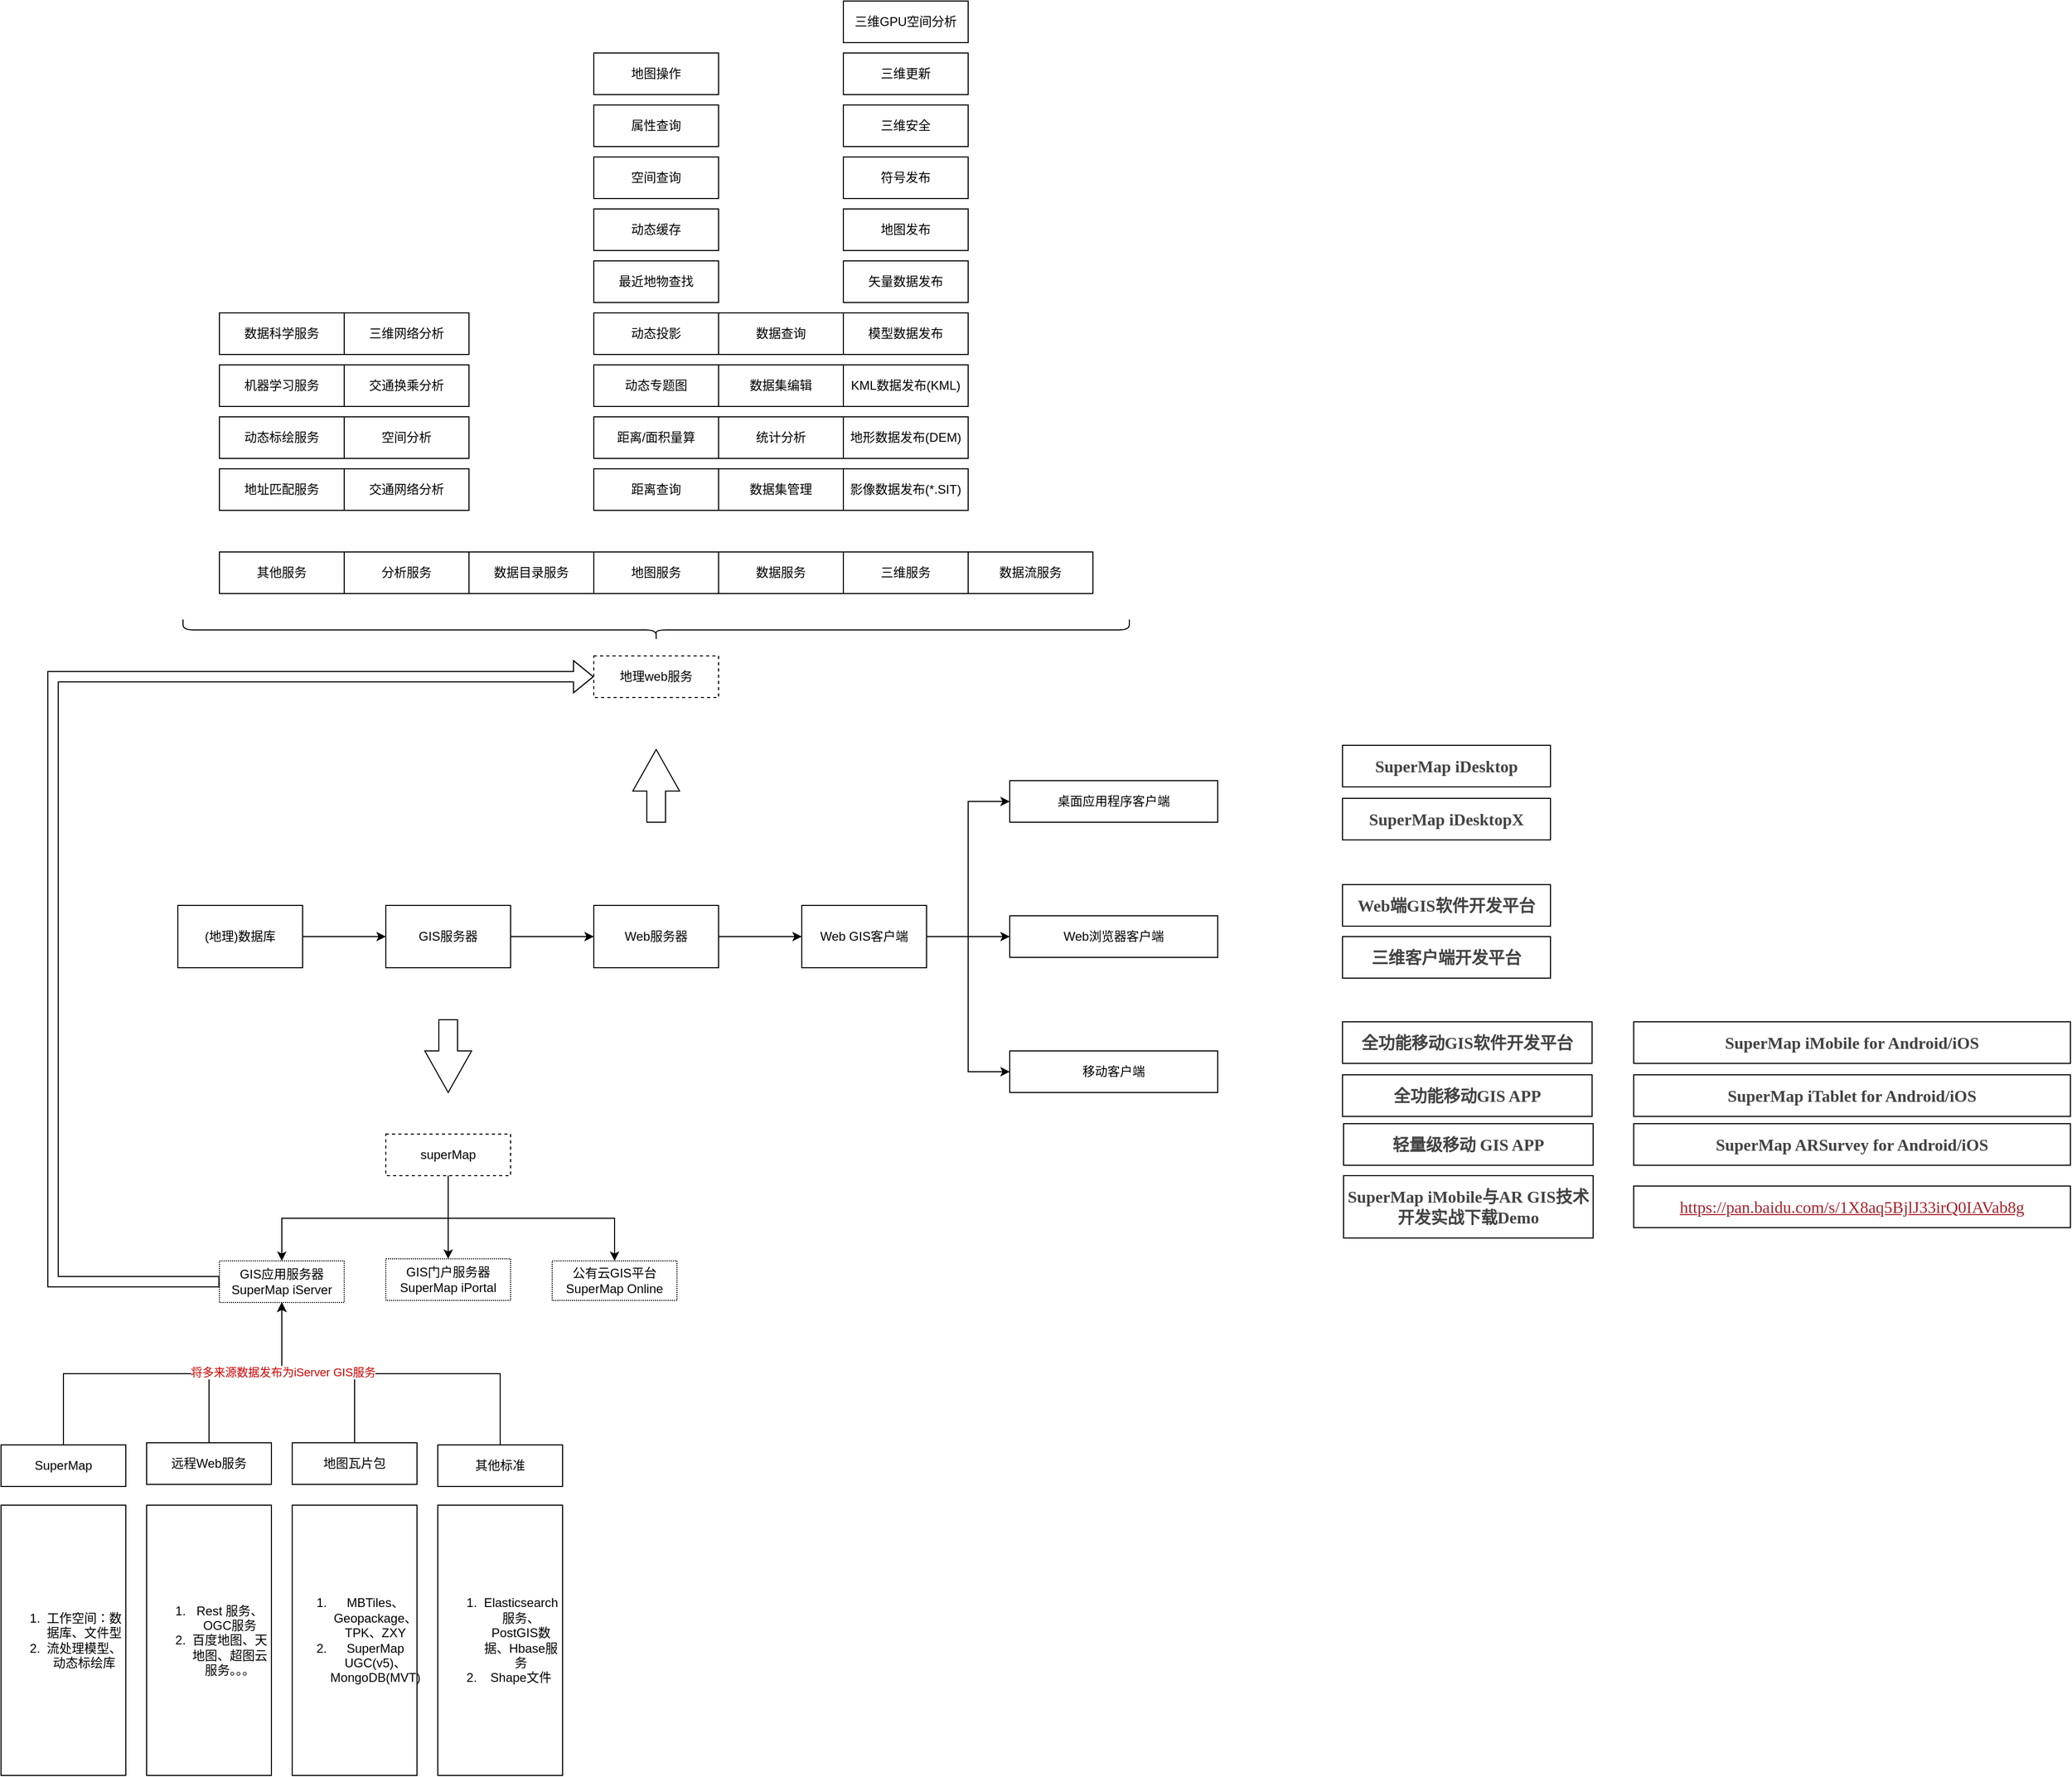 <mxfile version="17.4.6" type="github">
  <diagram id="OAIju3OTx20OCRc_igek" name="GIS 基本架构">
    <mxGraphModel dx="2249" dy="2008" grid="1" gridSize="10" guides="1" tooltips="1" connect="1" arrows="1" fold="1" page="1" pageScale="1" pageWidth="827" pageHeight="1169" math="0" shadow="0">
      <root>
        <mxCell id="0" />
        <mxCell id="1" parent="0" />
        <mxCell id="W7oW4WVJDjuKaqpJyWiR-1" style="edgeStyle=orthogonalEdgeStyle;rounded=0;orthogonalLoop=1;jettySize=auto;html=1;exitX=1;exitY=0.5;exitDx=0;exitDy=0;entryX=0;entryY=0.5;entryDx=0;entryDy=0;" edge="1" parent="1" source="W7oW4WVJDjuKaqpJyWiR-2" target="W7oW4WVJDjuKaqpJyWiR-4">
          <mxGeometry relative="1" as="geometry" />
        </mxCell>
        <mxCell id="W7oW4WVJDjuKaqpJyWiR-2" value="(地理)数据库" style="whiteSpace=wrap;html=1;" vertex="1" parent="1">
          <mxGeometry y="280" width="120" height="60" as="geometry" />
        </mxCell>
        <mxCell id="W7oW4WVJDjuKaqpJyWiR-3" style="edgeStyle=orthogonalEdgeStyle;rounded=0;orthogonalLoop=1;jettySize=auto;html=1;exitX=1;exitY=0.5;exitDx=0;exitDy=0;" edge="1" parent="1" source="W7oW4WVJDjuKaqpJyWiR-4" target="W7oW4WVJDjuKaqpJyWiR-6">
          <mxGeometry relative="1" as="geometry" />
        </mxCell>
        <mxCell id="W7oW4WVJDjuKaqpJyWiR-4" value="GIS服务器" style="whiteSpace=wrap;html=1;" vertex="1" parent="1">
          <mxGeometry x="200" y="280" width="120" height="60" as="geometry" />
        </mxCell>
        <mxCell id="W7oW4WVJDjuKaqpJyWiR-5" style="edgeStyle=orthogonalEdgeStyle;rounded=0;orthogonalLoop=1;jettySize=auto;html=1;exitX=1;exitY=0.5;exitDx=0;exitDy=0;" edge="1" parent="1" source="W7oW4WVJDjuKaqpJyWiR-6" target="W7oW4WVJDjuKaqpJyWiR-10">
          <mxGeometry relative="1" as="geometry" />
        </mxCell>
        <mxCell id="W7oW4WVJDjuKaqpJyWiR-6" value="Web服务器" style="whiteSpace=wrap;html=1;" vertex="1" parent="1">
          <mxGeometry x="400" y="280" width="120" height="60" as="geometry" />
        </mxCell>
        <mxCell id="W7oW4WVJDjuKaqpJyWiR-7" style="edgeStyle=orthogonalEdgeStyle;rounded=0;orthogonalLoop=1;jettySize=auto;html=1;exitX=1;exitY=0.5;exitDx=0;exitDy=0;entryX=0;entryY=0.5;entryDx=0;entryDy=0;" edge="1" parent="1" source="W7oW4WVJDjuKaqpJyWiR-10" target="W7oW4WVJDjuKaqpJyWiR-12">
          <mxGeometry relative="1" as="geometry" />
        </mxCell>
        <mxCell id="W7oW4WVJDjuKaqpJyWiR-8" style="edgeStyle=orthogonalEdgeStyle;rounded=0;orthogonalLoop=1;jettySize=auto;html=1;exitX=1;exitY=0.5;exitDx=0;exitDy=0;" edge="1" parent="1" source="W7oW4WVJDjuKaqpJyWiR-10" target="W7oW4WVJDjuKaqpJyWiR-11">
          <mxGeometry relative="1" as="geometry" />
        </mxCell>
        <mxCell id="W7oW4WVJDjuKaqpJyWiR-9" style="edgeStyle=orthogonalEdgeStyle;rounded=0;orthogonalLoop=1;jettySize=auto;html=1;exitX=1;exitY=0.5;exitDx=0;exitDy=0;entryX=0;entryY=0.5;entryDx=0;entryDy=0;" edge="1" parent="1" source="W7oW4WVJDjuKaqpJyWiR-10" target="W7oW4WVJDjuKaqpJyWiR-13">
          <mxGeometry relative="1" as="geometry" />
        </mxCell>
        <mxCell id="W7oW4WVJDjuKaqpJyWiR-10" value="Web GIS客户端" style="whiteSpace=wrap;html=1;" vertex="1" parent="1">
          <mxGeometry x="600" y="280" width="120" height="60" as="geometry" />
        </mxCell>
        <mxCell id="W7oW4WVJDjuKaqpJyWiR-11" value="Web浏览器客户端" style="whiteSpace=wrap;html=1;" vertex="1" parent="1">
          <mxGeometry x="800" y="290" width="200" height="40" as="geometry" />
        </mxCell>
        <mxCell id="W7oW4WVJDjuKaqpJyWiR-12" value="桌面应用程序客户端" style="whiteSpace=wrap;html=1;" vertex="1" parent="1">
          <mxGeometry x="800" y="160" width="200" height="40" as="geometry" />
        </mxCell>
        <mxCell id="W7oW4WVJDjuKaqpJyWiR-13" value="移动客户端" style="whiteSpace=wrap;html=1;" vertex="1" parent="1">
          <mxGeometry x="800" y="420" width="200" height="40" as="geometry" />
        </mxCell>
        <mxCell id="W7oW4WVJDjuKaqpJyWiR-14" value="&lt;span style=&quot;box-sizing: border-box ; font-weight: 700 ; color: rgb(67 , 67 , 67) ; font-family: &amp;#34;microsoft yahei&amp;#34; ; font-size: 16px ; text-indent: 32px ; background-color: rgb(255 , 255 , 255)&quot;&gt;SuperMap iDesktopX&lt;/span&gt;" style="whiteSpace=wrap;html=1;" vertex="1" parent="1">
          <mxGeometry x="1120" y="177" width="200" height="40" as="geometry" />
        </mxCell>
        <mxCell id="W7oW4WVJDjuKaqpJyWiR-15" value="&lt;span style=&quot;box-sizing: border-box ; font-weight: 700 ; color: rgb(67 , 67 , 67) ; font-family: &amp;#34;microsoft yahei&amp;#34; ; font-size: 16px ; text-indent: 32px ; background-color: rgb(255 , 255 , 255)&quot;&gt;Web端GIS软件开发平台&lt;/span&gt;" style="whiteSpace=wrap;html=1;" vertex="1" parent="1">
          <mxGeometry x="1120" y="260" width="200" height="40" as="geometry" />
        </mxCell>
        <mxCell id="W7oW4WVJDjuKaqpJyWiR-16" value="&lt;span style=&quot;box-sizing: border-box ; font-weight: 700 ; color: rgb(67 , 67 , 67) ; font-family: &amp;#34;microsoft yahei&amp;#34; ; font-size: 16px ; text-indent: 32px ; background-color: rgb(255 , 255 , 255)&quot;&gt;三维客户端开发平台&lt;/span&gt;" style="whiteSpace=wrap;html=1;" vertex="1" parent="1">
          <mxGeometry x="1120" y="310" width="200" height="40" as="geometry" />
        </mxCell>
        <mxCell id="W7oW4WVJDjuKaqpJyWiR-17" value="&lt;span style=&quot;box-sizing: border-box ; font-weight: 700 ; color: rgb(67 , 67 , 67) ; font-family: &amp;#34;microsoft yahei&amp;#34; ; font-size: 16px ; text-indent: 32px ; background-color: rgb(255 , 255 , 255)&quot;&gt;SuperMap iDesktop&lt;/span&gt;" style="whiteSpace=wrap;html=1;" vertex="1" parent="1">
          <mxGeometry x="1120" y="126" width="200" height="40" as="geometry" />
        </mxCell>
        <mxCell id="W7oW4WVJDjuKaqpJyWiR-18" value="&lt;span style=&quot;box-sizing: border-box ; font-weight: 700 ; color: rgb(67 , 67 , 67) ; font-family: &amp;#34;microsoft yahei&amp;#34; ; font-size: 16px ; text-indent: 32px ; background-color: rgb(255 , 255 , 255)&quot;&gt;全功能移动GIS软件开发平台&lt;/span&gt;" style="whiteSpace=wrap;html=1;" vertex="1" parent="1">
          <mxGeometry x="1120" y="392" width="240" height="40" as="geometry" />
        </mxCell>
        <mxCell id="W7oW4WVJDjuKaqpJyWiR-19" value="&lt;span style=&quot;box-sizing: border-box ; font-weight: 700 ; color: rgb(67 , 67 , 67) ; font-family: &amp;#34;microsoft yahei&amp;#34; ; font-size: 16px ; text-indent: 32px ; background-color: rgb(255 , 255 , 255)&quot;&gt;全功能移动GIS APP&lt;/span&gt;" style="whiteSpace=wrap;html=1;" vertex="1" parent="1">
          <mxGeometry x="1120" y="443" width="240" height="40" as="geometry" />
        </mxCell>
        <mxCell id="W7oW4WVJDjuKaqpJyWiR-20" value="&lt;span style=&quot;box-sizing: border-box ; font-weight: 700 ; color: rgb(67 , 67 , 67) ; font-family: &amp;#34;microsoft yahei&amp;#34; ; font-size: 16px ; text-indent: 32px ; background-color: rgb(255 , 255 , 255)&quot;&gt;轻量级移动 GIS APP&lt;/span&gt;" style="whiteSpace=wrap;html=1;" vertex="1" parent="1">
          <mxGeometry x="1121" y="490" width="240" height="40" as="geometry" />
        </mxCell>
        <mxCell id="W7oW4WVJDjuKaqpJyWiR-21" value="&lt;span style=&quot;box-sizing: border-box ; font-weight: 700 ; color: rgb(67 , 67 , 67) ; font-family: &amp;#34;microsoft yahei&amp;#34; ; font-size: 16px ; text-indent: 32px ; background-color: rgb(255 , 255 , 255)&quot;&gt;SuperMap iMobile与AR GIS技术开发实战下载Demo&lt;/span&gt;" style="whiteSpace=wrap;html=1;" vertex="1" parent="1">
          <mxGeometry x="1121" y="540" width="240" height="60" as="geometry" />
        </mxCell>
        <mxCell id="W7oW4WVJDjuKaqpJyWiR-22" value="&lt;span style=&quot;box-sizing: border-box ; font-weight: 700 ; color: rgb(67 , 67 , 67) ; font-family: &amp;#34;microsoft yahei&amp;#34; ; font-size: 16px ; text-indent: 32px ; background-color: rgb(255 , 255 , 255)&quot;&gt;SuperMap iMobile for Android/iOS&lt;/span&gt;" style="whiteSpace=wrap;html=1;" vertex="1" parent="1">
          <mxGeometry x="1400" y="392" width="420" height="40" as="geometry" />
        </mxCell>
        <mxCell id="W7oW4WVJDjuKaqpJyWiR-23" value="&lt;span style=&quot;box-sizing: border-box ; font-weight: 700 ; color: rgb(67 , 67 , 67) ; font-family: &amp;#34;microsoft yahei&amp;#34; ; font-size: 16px ; text-indent: 32px ; background-color: rgb(255 , 255 , 255)&quot;&gt;SuperMap iTablet for Android/iOS&lt;/span&gt;" style="whiteSpace=wrap;html=1;" vertex="1" parent="1">
          <mxGeometry x="1400" y="443" width="420" height="40" as="geometry" />
        </mxCell>
        <mxCell id="W7oW4WVJDjuKaqpJyWiR-24" value="&lt;span style=&quot;box-sizing: border-box ; font-weight: 700 ; color: rgb(67 , 67 , 67) ; font-family: &amp;#34;microsoft yahei&amp;#34; ; font-size: 16px ; text-indent: 32px ; background-color: rgb(255 , 255 , 255)&quot;&gt;SuperMap ARSurvey for Android/iOS&lt;/span&gt;" style="whiteSpace=wrap;html=1;" vertex="1" parent="1">
          <mxGeometry x="1400" y="490" width="420" height="40" as="geometry" />
        </mxCell>
        <mxCell id="W7oW4WVJDjuKaqpJyWiR-25" value="&lt;a href=&quot;https://pan.baidu.com/s/1X8aq5BjlJ33irQ0IAVab8g&quot; target=&quot;_blank&quot; style=&quot;box-sizing: border-box ; background-color: rgb(255 , 255 , 255) ; color: rgb(167 , 34 , 44) ; transition-duration: 0.2s ; font-family: &amp;quot;microsoft yahei&amp;quot; ; font-size: 16px ; text-indent: 32px&quot;&gt;https://pan.baidu.com/s/1X8aq5BjlJ33irQ0IAVab8g&lt;/a&gt;" style="whiteSpace=wrap;html=1;" vertex="1" parent="1">
          <mxGeometry x="1400" y="550" width="420" height="40" as="geometry" />
        </mxCell>
        <mxCell id="W7oW4WVJDjuKaqpJyWiR-26" style="edgeStyle=orthogonalEdgeStyle;shape=flexArrow;rounded=0;orthogonalLoop=1;jettySize=auto;html=1;exitX=0;exitY=0.5;exitDx=0;exitDy=0;entryX=0;entryY=0.5;entryDx=0;entryDy=0;fontColor=#000000;" edge="1" parent="1" source="W7oW4WVJDjuKaqpJyWiR-27" target="W7oW4WVJDjuKaqpJyWiR-47">
          <mxGeometry relative="1" as="geometry">
            <Array as="points">
              <mxPoint x="-120" y="642" />
              <mxPoint x="-120" y="60" />
            </Array>
          </mxGeometry>
        </mxCell>
        <mxCell id="W7oW4WVJDjuKaqpJyWiR-27" value="GIS应用服务器&lt;br&gt;SuperMap iServer" style="rounded=0;whiteSpace=wrap;html=1;dashed=1;dashPattern=1 1;" vertex="1" parent="1">
          <mxGeometry x="40" y="622" width="120" height="40" as="geometry" />
        </mxCell>
        <mxCell id="W7oW4WVJDjuKaqpJyWiR-28" value="公有云GIS平台&lt;br&gt;SuperMap Online" style="rounded=0;whiteSpace=wrap;html=1;dashed=1;dashPattern=1 1;" vertex="1" parent="1">
          <mxGeometry x="360" y="622" width="120" height="38" as="geometry" />
        </mxCell>
        <mxCell id="W7oW4WVJDjuKaqpJyWiR-29" value="GIS门户服务器&lt;br&gt;SuperMap iPortal" style="rounded=0;whiteSpace=wrap;html=1;dashed=1;dashPattern=1 1;" vertex="1" parent="1">
          <mxGeometry x="200" y="620" width="120" height="40" as="geometry" />
        </mxCell>
        <mxCell id="W7oW4WVJDjuKaqpJyWiR-30" style="edgeStyle=orthogonalEdgeStyle;rounded=0;orthogonalLoop=1;jettySize=auto;html=1;exitX=0.5;exitY=1;exitDx=0;exitDy=0;entryX=0.5;entryY=0;entryDx=0;entryDy=0;" edge="1" parent="1" source="W7oW4WVJDjuKaqpJyWiR-33" target="W7oW4WVJDjuKaqpJyWiR-27">
          <mxGeometry relative="1" as="geometry" />
        </mxCell>
        <mxCell id="W7oW4WVJDjuKaqpJyWiR-31" style="edgeStyle=orthogonalEdgeStyle;rounded=0;orthogonalLoop=1;jettySize=auto;html=1;exitX=0.5;exitY=1;exitDx=0;exitDy=0;entryX=0.5;entryY=0;entryDx=0;entryDy=0;" edge="1" parent="1" source="W7oW4WVJDjuKaqpJyWiR-33" target="W7oW4WVJDjuKaqpJyWiR-29">
          <mxGeometry relative="1" as="geometry" />
        </mxCell>
        <mxCell id="W7oW4WVJDjuKaqpJyWiR-32" style="edgeStyle=orthogonalEdgeStyle;rounded=0;orthogonalLoop=1;jettySize=auto;html=1;exitX=0.5;exitY=1;exitDx=0;exitDy=0;entryX=0.5;entryY=0;entryDx=0;entryDy=0;" edge="1" parent="1" source="W7oW4WVJDjuKaqpJyWiR-33" target="W7oW4WVJDjuKaqpJyWiR-28">
          <mxGeometry relative="1" as="geometry" />
        </mxCell>
        <mxCell id="W7oW4WVJDjuKaqpJyWiR-33" value="superMap" style="rounded=0;whiteSpace=wrap;html=1;dashed=1;" vertex="1" parent="1">
          <mxGeometry x="200" y="500" width="120" height="40" as="geometry" />
        </mxCell>
        <mxCell id="W7oW4WVJDjuKaqpJyWiR-34" style="edgeStyle=orthogonalEdgeStyle;rounded=0;orthogonalLoop=1;jettySize=auto;html=1;exitX=0.5;exitY=0;exitDx=0;exitDy=0;entryX=0.5;entryY=1;entryDx=0;entryDy=0;" edge="1" parent="1" source="W7oW4WVJDjuKaqpJyWiR-35" target="W7oW4WVJDjuKaqpJyWiR-27">
          <mxGeometry relative="1" as="geometry" />
        </mxCell>
        <mxCell id="W7oW4WVJDjuKaqpJyWiR-35" value="SuperMap" style="whiteSpace=wrap;html=1;rounded=0;" vertex="1" parent="1">
          <mxGeometry x="-170" y="799" width="120" height="40" as="geometry" />
        </mxCell>
        <mxCell id="W7oW4WVJDjuKaqpJyWiR-36" style="edgeStyle=orthogonalEdgeStyle;rounded=0;orthogonalLoop=1;jettySize=auto;html=1;exitX=0.5;exitY=0;exitDx=0;exitDy=0;" edge="1" parent="1" source="W7oW4WVJDjuKaqpJyWiR-37" target="W7oW4WVJDjuKaqpJyWiR-27">
          <mxGeometry relative="1" as="geometry" />
        </mxCell>
        <mxCell id="W7oW4WVJDjuKaqpJyWiR-37" value="远程Web服务" style="whiteSpace=wrap;html=1;rounded=0;" vertex="1" parent="1">
          <mxGeometry x="-30" y="797" width="120" height="40" as="geometry" />
        </mxCell>
        <mxCell id="W7oW4WVJDjuKaqpJyWiR-38" style="edgeStyle=orthogonalEdgeStyle;rounded=0;orthogonalLoop=1;jettySize=auto;html=1;exitX=0.5;exitY=0;exitDx=0;exitDy=0;" edge="1" parent="1" source="W7oW4WVJDjuKaqpJyWiR-39" target="W7oW4WVJDjuKaqpJyWiR-27">
          <mxGeometry relative="1" as="geometry" />
        </mxCell>
        <mxCell id="W7oW4WVJDjuKaqpJyWiR-39" value="地图瓦片包" style="whiteSpace=wrap;html=1;rounded=0;" vertex="1" parent="1">
          <mxGeometry x="110" y="797" width="120" height="40" as="geometry" />
        </mxCell>
        <mxCell id="W7oW4WVJDjuKaqpJyWiR-40" style="edgeStyle=orthogonalEdgeStyle;rounded=0;orthogonalLoop=1;jettySize=auto;html=1;exitX=0.5;exitY=0;exitDx=0;exitDy=0;entryX=0.5;entryY=1;entryDx=0;entryDy=0;" edge="1" parent="1" source="W7oW4WVJDjuKaqpJyWiR-42" target="W7oW4WVJDjuKaqpJyWiR-27">
          <mxGeometry relative="1" as="geometry" />
        </mxCell>
        <mxCell id="W7oW4WVJDjuKaqpJyWiR-41" value="将多来源数据发布为iServer GIS服务" style="edgeLabel;html=1;align=center;verticalAlign=middle;resizable=0;points=[];fontColor=#CC0000;" vertex="1" connectable="0" parent="W7oW4WVJDjuKaqpJyWiR-40">
          <mxGeometry x="0.614" y="-1" relative="1" as="geometry">
            <mxPoint as="offset" />
          </mxGeometry>
        </mxCell>
        <mxCell id="W7oW4WVJDjuKaqpJyWiR-42" value="其他标准" style="whiteSpace=wrap;html=1;rounded=0;" vertex="1" parent="1">
          <mxGeometry x="250" y="799" width="120" height="40" as="geometry" />
        </mxCell>
        <mxCell id="W7oW4WVJDjuKaqpJyWiR-43" value="&lt;ol&gt;&lt;li&gt;&lt;span&gt;工作空间：数据库、文件型&lt;br&gt;&lt;/span&gt;&lt;/li&gt;&lt;li&gt;&lt;span&gt;流处理模型、动态标绘库&lt;/span&gt;&lt;/li&gt;&lt;/ol&gt;" style="rounded=0;whiteSpace=wrap;html=1;" vertex="1" parent="1">
          <mxGeometry x="-170" y="857" width="120" height="260" as="geometry" />
        </mxCell>
        <mxCell id="W7oW4WVJDjuKaqpJyWiR-44" value="&lt;ol&gt;&lt;li&gt;Rest 服务、OGC服务&lt;/li&gt;&lt;li&gt;百度地图、天地图、超图云服务。。。&lt;/li&gt;&lt;/ol&gt;" style="rounded=0;whiteSpace=wrap;html=1;" vertex="1" parent="1">
          <mxGeometry x="-30" y="857" width="120" height="260" as="geometry" />
        </mxCell>
        <mxCell id="W7oW4WVJDjuKaqpJyWiR-45" value="&lt;ol&gt;&lt;li&gt;MBTiles、Geopackage、TPK、ZXY&lt;/li&gt;&lt;li&gt;SuperMap UGC(v5)、MongoDB(MVT)&lt;/li&gt;&lt;/ol&gt;" style="rounded=0;whiteSpace=wrap;html=1;" vertex="1" parent="1">
          <mxGeometry x="110" y="857" width="120" height="260" as="geometry" />
        </mxCell>
        <mxCell id="W7oW4WVJDjuKaqpJyWiR-46" value="&lt;ol&gt;&lt;li&gt;Elasticsearch服务、PostGIS数据、Hbase服务&lt;/li&gt;&lt;li&gt;Shape文件&lt;/li&gt;&lt;/ol&gt;" style="rounded=0;whiteSpace=wrap;html=1;" vertex="1" parent="1">
          <mxGeometry x="250" y="857" width="120" height="260" as="geometry" />
        </mxCell>
        <mxCell id="W7oW4WVJDjuKaqpJyWiR-47" value="&lt;font color=&quot;#000000&quot;&gt;地理web服务&lt;/font&gt;" style="rounded=0;whiteSpace=wrap;html=1;fontColor=#CC0000;dashed=1;" vertex="1" parent="1">
          <mxGeometry x="400" y="40" width="120" height="40" as="geometry" />
        </mxCell>
        <mxCell id="W7oW4WVJDjuKaqpJyWiR-48" value="地图服务" style="whiteSpace=wrap;html=1;rounded=0;fontColor=#000000;" vertex="1" parent="1">
          <mxGeometry x="400" y="-60" width="120" height="40" as="geometry" />
        </mxCell>
        <mxCell id="W7oW4WVJDjuKaqpJyWiR-49" value="数据服务" style="whiteSpace=wrap;html=1;rounded=0;fontColor=#000000;" vertex="1" parent="1">
          <mxGeometry x="520" y="-60" width="120" height="40" as="geometry" />
        </mxCell>
        <mxCell id="W7oW4WVJDjuKaqpJyWiR-50" value="分析服务" style="whiteSpace=wrap;html=1;rounded=0;fontColor=#000000;" vertex="1" parent="1">
          <mxGeometry x="160" y="-60" width="120" height="40" as="geometry" />
        </mxCell>
        <mxCell id="W7oW4WVJDjuKaqpJyWiR-51" value="三维服务" style="whiteSpace=wrap;html=1;rounded=0;fontColor=#000000;" vertex="1" parent="1">
          <mxGeometry x="640" y="-60" width="120" height="40" as="geometry" />
        </mxCell>
        <mxCell id="W7oW4WVJDjuKaqpJyWiR-52" value="数据目录服务" style="whiteSpace=wrap;html=1;rounded=0;fontColor=#000000;" vertex="1" parent="1">
          <mxGeometry x="280" y="-60" width="120" height="40" as="geometry" />
        </mxCell>
        <mxCell id="W7oW4WVJDjuKaqpJyWiR-53" value="数据流服务" style="whiteSpace=wrap;html=1;rounded=0;fontColor=#000000;" vertex="1" parent="1">
          <mxGeometry x="760" y="-60" width="120" height="40" as="geometry" />
        </mxCell>
        <mxCell id="W7oW4WVJDjuKaqpJyWiR-54" value="地图操作" style="whiteSpace=wrap;html=1;rounded=0;fontColor=#000000;" vertex="1" parent="1">
          <mxGeometry x="400" y="-540" width="120" height="40" as="geometry" />
        </mxCell>
        <mxCell id="W7oW4WVJDjuKaqpJyWiR-55" value="动态专题图" style="whiteSpace=wrap;html=1;rounded=0;fontColor=#000000;" vertex="1" parent="1">
          <mxGeometry x="400" y="-240" width="120" height="40" as="geometry" />
        </mxCell>
        <mxCell id="W7oW4WVJDjuKaqpJyWiR-56" value="属性查询" style="whiteSpace=wrap;html=1;rounded=0;fontColor=#000000;" vertex="1" parent="1">
          <mxGeometry x="400" y="-490" width="120" height="40" as="geometry" />
        </mxCell>
        <mxCell id="W7oW4WVJDjuKaqpJyWiR-57" value="空间查询" style="whiteSpace=wrap;html=1;rounded=0;fontColor=#000000;" vertex="1" parent="1">
          <mxGeometry x="400" y="-440" width="120" height="40" as="geometry" />
        </mxCell>
        <mxCell id="W7oW4WVJDjuKaqpJyWiR-58" value="距离查询" style="whiteSpace=wrap;html=1;rounded=0;fontColor=#000000;" vertex="1" parent="1">
          <mxGeometry x="400" y="-140" width="120" height="40" as="geometry" />
        </mxCell>
        <mxCell id="W7oW4WVJDjuKaqpJyWiR-59" value="最近地物查找" style="whiteSpace=wrap;html=1;rounded=0;fontColor=#000000;" vertex="1" parent="1">
          <mxGeometry x="400" y="-340" width="120" height="40" as="geometry" />
        </mxCell>
        <mxCell id="W7oW4WVJDjuKaqpJyWiR-60" value="距离/面积量算" style="whiteSpace=wrap;html=1;rounded=0;fontColor=#000000;" vertex="1" parent="1">
          <mxGeometry x="400" y="-190" width="120" height="40" as="geometry" />
        </mxCell>
        <mxCell id="W7oW4WVJDjuKaqpJyWiR-61" value="动态缓存" style="whiteSpace=wrap;html=1;rounded=0;fontColor=#000000;" vertex="1" parent="1">
          <mxGeometry x="400" y="-390" width="120" height="40" as="geometry" />
        </mxCell>
        <mxCell id="W7oW4WVJDjuKaqpJyWiR-62" value="动态投影" style="whiteSpace=wrap;html=1;rounded=0;fontColor=#000000;" vertex="1" parent="1">
          <mxGeometry x="400" y="-290" width="120" height="40" as="geometry" />
        </mxCell>
        <mxCell id="W7oW4WVJDjuKaqpJyWiR-63" value="数据集管理" style="whiteSpace=wrap;html=1;rounded=0;fontColor=#000000;" vertex="1" parent="1">
          <mxGeometry x="520" y="-140" width="120" height="40" as="geometry" />
        </mxCell>
        <mxCell id="W7oW4WVJDjuKaqpJyWiR-64" value="数据集编辑" style="whiteSpace=wrap;html=1;rounded=0;fontColor=#000000;" vertex="1" parent="1">
          <mxGeometry x="520" y="-240" width="120" height="40" as="geometry" />
        </mxCell>
        <mxCell id="W7oW4WVJDjuKaqpJyWiR-65" value="数据查询" style="whiteSpace=wrap;html=1;rounded=0;fontColor=#000000;" vertex="1" parent="1">
          <mxGeometry x="520" y="-290" width="120" height="40" as="geometry" />
        </mxCell>
        <mxCell id="W7oW4WVJDjuKaqpJyWiR-66" value="统计分析" style="whiteSpace=wrap;html=1;rounded=0;fontColor=#000000;" vertex="1" parent="1">
          <mxGeometry x="520" y="-190" width="120" height="40" as="geometry" />
        </mxCell>
        <mxCell id="W7oW4WVJDjuKaqpJyWiR-67" value="交通网络分析" style="whiteSpace=wrap;html=1;rounded=0;fontColor=#000000;" vertex="1" parent="1">
          <mxGeometry x="160" y="-140" width="120" height="40" as="geometry" />
        </mxCell>
        <mxCell id="W7oW4WVJDjuKaqpJyWiR-68" value="空间分析" style="whiteSpace=wrap;html=1;rounded=0;fontColor=#000000;" vertex="1" parent="1">
          <mxGeometry x="160" y="-190" width="120" height="40" as="geometry" />
        </mxCell>
        <mxCell id="W7oW4WVJDjuKaqpJyWiR-69" value="交通换乘分析" style="whiteSpace=wrap;html=1;rounded=0;fontColor=#000000;" vertex="1" parent="1">
          <mxGeometry x="160" y="-240" width="120" height="40" as="geometry" />
        </mxCell>
        <mxCell id="W7oW4WVJDjuKaqpJyWiR-70" value="三维网络分析" style="whiteSpace=wrap;html=1;rounded=0;fontColor=#000000;" vertex="1" parent="1">
          <mxGeometry x="160" y="-290" width="120" height="40" as="geometry" />
        </mxCell>
        <mxCell id="W7oW4WVJDjuKaqpJyWiR-71" value="影像数据发布(*.SIT)&lt;span style=&quot;color: rgba(0 , 0 , 0 , 0) ; font-family: monospace ; font-size: 0px&quot;&gt;%3CmxGraphModel%3E%3Croot%3E%3CmxCell%20id%3D%220%22%2F%3E%3CmxCell%20id%3D%221%22%20parent%3D%220%22%2F%3E%3CmxCell%20id%3D%222%22%20value%3D%22%E5%8A%A8%E6%80%81%E6%8A%95%E5%BD%B1%22%20style%3D%22whiteSpace%3Dwrap%3Bhtml%3D1%3Brounded%3D0%3BfontColor%3D%23000000%3B%22%20vertex%3D%221%22%20parent%3D%221%22%3E%3CmxGeometry%20x%3D%22340%22%20y%3D%22-190%22%20width%3D%22120%22%20height%3D%2240%22%20as%3D%22geometry%22%2F%3E%3C%2FmxCell%3E%3C%2Froot%3E%3C%2FmxGraphModel%3E（）&lt;/span&gt;" style="whiteSpace=wrap;html=1;rounded=0;fontColor=#000000;" vertex="1" parent="1">
          <mxGeometry x="640" y="-140" width="120" height="40" as="geometry" />
        </mxCell>
        <mxCell id="W7oW4WVJDjuKaqpJyWiR-72" value="地形数据发布(DEM)" style="whiteSpace=wrap;html=1;rounded=0;fontColor=#000000;" vertex="1" parent="1">
          <mxGeometry x="640" y="-190" width="120" height="40" as="geometry" />
        </mxCell>
        <mxCell id="W7oW4WVJDjuKaqpJyWiR-73" value="KML数据发布(KML)" style="whiteSpace=wrap;html=1;rounded=0;fontColor=#000000;" vertex="1" parent="1">
          <mxGeometry x="640" y="-240" width="120" height="40" as="geometry" />
        </mxCell>
        <mxCell id="W7oW4WVJDjuKaqpJyWiR-74" value="模型数据发布" style="whiteSpace=wrap;html=1;rounded=0;fontColor=#000000;" vertex="1" parent="1">
          <mxGeometry x="640" y="-290" width="120" height="40" as="geometry" />
        </mxCell>
        <mxCell id="W7oW4WVJDjuKaqpJyWiR-75" value="矢量数据发布" style="whiteSpace=wrap;html=1;rounded=0;fontColor=#000000;" vertex="1" parent="1">
          <mxGeometry x="640" y="-340" width="120" height="40" as="geometry" />
        </mxCell>
        <mxCell id="W7oW4WVJDjuKaqpJyWiR-76" value="地图发布" style="whiteSpace=wrap;html=1;rounded=0;fontColor=#000000;" vertex="1" parent="1">
          <mxGeometry x="640" y="-390" width="120" height="40" as="geometry" />
        </mxCell>
        <mxCell id="W7oW4WVJDjuKaqpJyWiR-77" value="符号发布" style="whiteSpace=wrap;html=1;rounded=0;fontColor=#000000;" vertex="1" parent="1">
          <mxGeometry x="640" y="-440" width="120" height="40" as="geometry" />
        </mxCell>
        <mxCell id="W7oW4WVJDjuKaqpJyWiR-78" value="三维安全" style="whiteSpace=wrap;html=1;rounded=0;fontColor=#000000;" vertex="1" parent="1">
          <mxGeometry x="640" y="-490" width="120" height="40" as="geometry" />
        </mxCell>
        <mxCell id="W7oW4WVJDjuKaqpJyWiR-79" value="三维更新" style="whiteSpace=wrap;html=1;rounded=0;fontColor=#000000;" vertex="1" parent="1">
          <mxGeometry x="640" y="-540" width="120" height="40" as="geometry" />
        </mxCell>
        <mxCell id="W7oW4WVJDjuKaqpJyWiR-80" value="三维GPU空间分析" style="whiteSpace=wrap;html=1;rounded=0;fontColor=#000000;" vertex="1" parent="1">
          <mxGeometry x="640" y="-590" width="120" height="40" as="geometry" />
        </mxCell>
        <mxCell id="W7oW4WVJDjuKaqpJyWiR-81" value="" style="shape=curlyBracket;whiteSpace=wrap;html=1;rounded=1;fontColor=#000000;rotation=-90;" vertex="1" parent="1">
          <mxGeometry x="450" y="-440" width="20" height="910" as="geometry" />
        </mxCell>
        <mxCell id="W7oW4WVJDjuKaqpJyWiR-82" value="其他服务" style="whiteSpace=wrap;html=1;rounded=0;fontColor=#000000;" vertex="1" parent="1">
          <mxGeometry x="40" y="-60" width="120" height="40" as="geometry" />
        </mxCell>
        <mxCell id="W7oW4WVJDjuKaqpJyWiR-83" value="地址匹配服务" style="whiteSpace=wrap;html=1;rounded=0;fontColor=#000000;" vertex="1" parent="1">
          <mxGeometry x="40" y="-140" width="120" height="40" as="geometry" />
        </mxCell>
        <mxCell id="W7oW4WVJDjuKaqpJyWiR-84" value="动态标绘服务" style="whiteSpace=wrap;html=1;rounded=0;fontColor=#000000;" vertex="1" parent="1">
          <mxGeometry x="40" y="-190" width="120" height="40" as="geometry" />
        </mxCell>
        <mxCell id="W7oW4WVJDjuKaqpJyWiR-85" value="机器学习服务" style="whiteSpace=wrap;html=1;rounded=0;fontColor=#000000;" vertex="1" parent="1">
          <mxGeometry x="40" y="-240" width="120" height="40" as="geometry" />
        </mxCell>
        <mxCell id="W7oW4WVJDjuKaqpJyWiR-86" value="数据科学服务" style="whiteSpace=wrap;html=1;rounded=0;fontColor=#000000;" vertex="1" parent="1">
          <mxGeometry x="40" y="-290" width="120" height="40" as="geometry" />
        </mxCell>
        <mxCell id="W7oW4WVJDjuKaqpJyWiR-87" value="" style="html=1;shadow=0;align=center;verticalAlign=middle;shape=mxgraph.arrows2.arrow;dy=0.6;dx=40;direction=south;notch=0;rounded=0;fontColor=#000000;" vertex="1" parent="1">
          <mxGeometry x="237.5" y="390" width="45" height="70" as="geometry" />
        </mxCell>
        <mxCell id="W7oW4WVJDjuKaqpJyWiR-88" value="" style="html=1;shadow=0;align=center;verticalAlign=middle;shape=mxgraph.arrows2.arrow;dy=0.6;dx=40;direction=south;notch=0;rounded=0;fontColor=#000000;rotation=-180;" vertex="1" parent="1">
          <mxGeometry x="437.5" y="130" width="45" height="70" as="geometry" />
        </mxCell>
      </root>
    </mxGraphModel>
  </diagram>
</mxfile>
